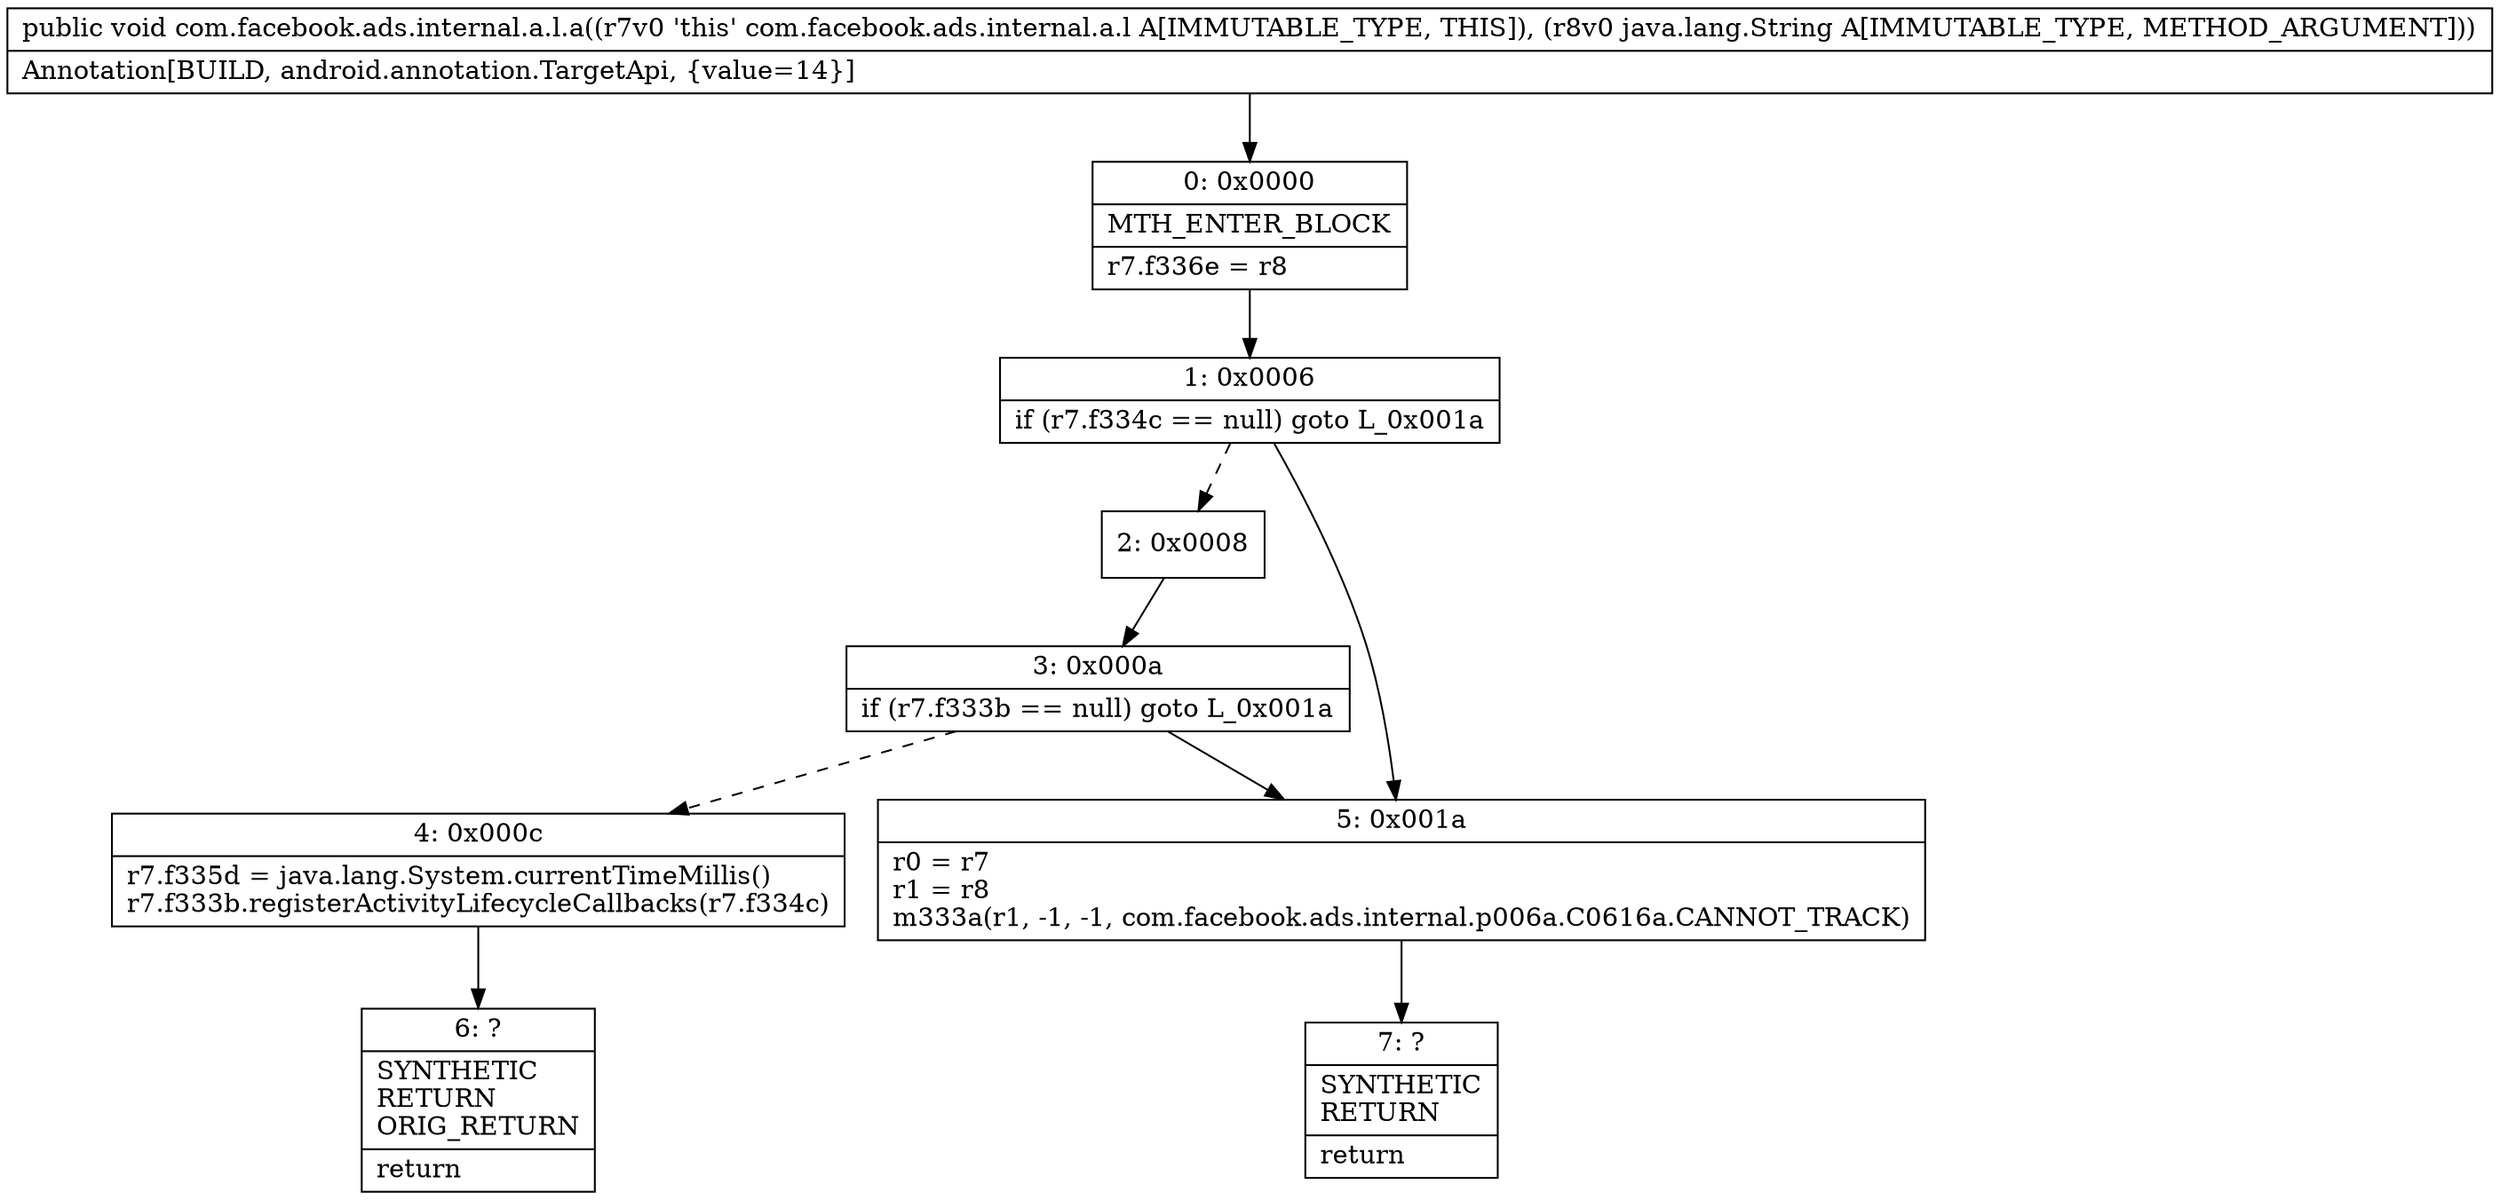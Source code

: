 digraph "CFG forcom.facebook.ads.internal.a.l.a(Ljava\/lang\/String;)V" {
Node_0 [shape=record,label="{0\:\ 0x0000|MTH_ENTER_BLOCK\l|r7.f336e = r8\l}"];
Node_1 [shape=record,label="{1\:\ 0x0006|if (r7.f334c == null) goto L_0x001a\l}"];
Node_2 [shape=record,label="{2\:\ 0x0008}"];
Node_3 [shape=record,label="{3\:\ 0x000a|if (r7.f333b == null) goto L_0x001a\l}"];
Node_4 [shape=record,label="{4\:\ 0x000c|r7.f335d = java.lang.System.currentTimeMillis()\lr7.f333b.registerActivityLifecycleCallbacks(r7.f334c)\l}"];
Node_5 [shape=record,label="{5\:\ 0x001a|r0 = r7\lr1 = r8\lm333a(r1, \-1, \-1, com.facebook.ads.internal.p006a.C0616a.CANNOT_TRACK)\l}"];
Node_6 [shape=record,label="{6\:\ ?|SYNTHETIC\lRETURN\lORIG_RETURN\l|return\l}"];
Node_7 [shape=record,label="{7\:\ ?|SYNTHETIC\lRETURN\l|return\l}"];
MethodNode[shape=record,label="{public void com.facebook.ads.internal.a.l.a((r7v0 'this' com.facebook.ads.internal.a.l A[IMMUTABLE_TYPE, THIS]), (r8v0 java.lang.String A[IMMUTABLE_TYPE, METHOD_ARGUMENT]))  | Annotation[BUILD, android.annotation.TargetApi, \{value=14\}]\l}"];
MethodNode -> Node_0;
Node_0 -> Node_1;
Node_1 -> Node_2[style=dashed];
Node_1 -> Node_5;
Node_2 -> Node_3;
Node_3 -> Node_4[style=dashed];
Node_3 -> Node_5;
Node_4 -> Node_6;
Node_5 -> Node_7;
}


